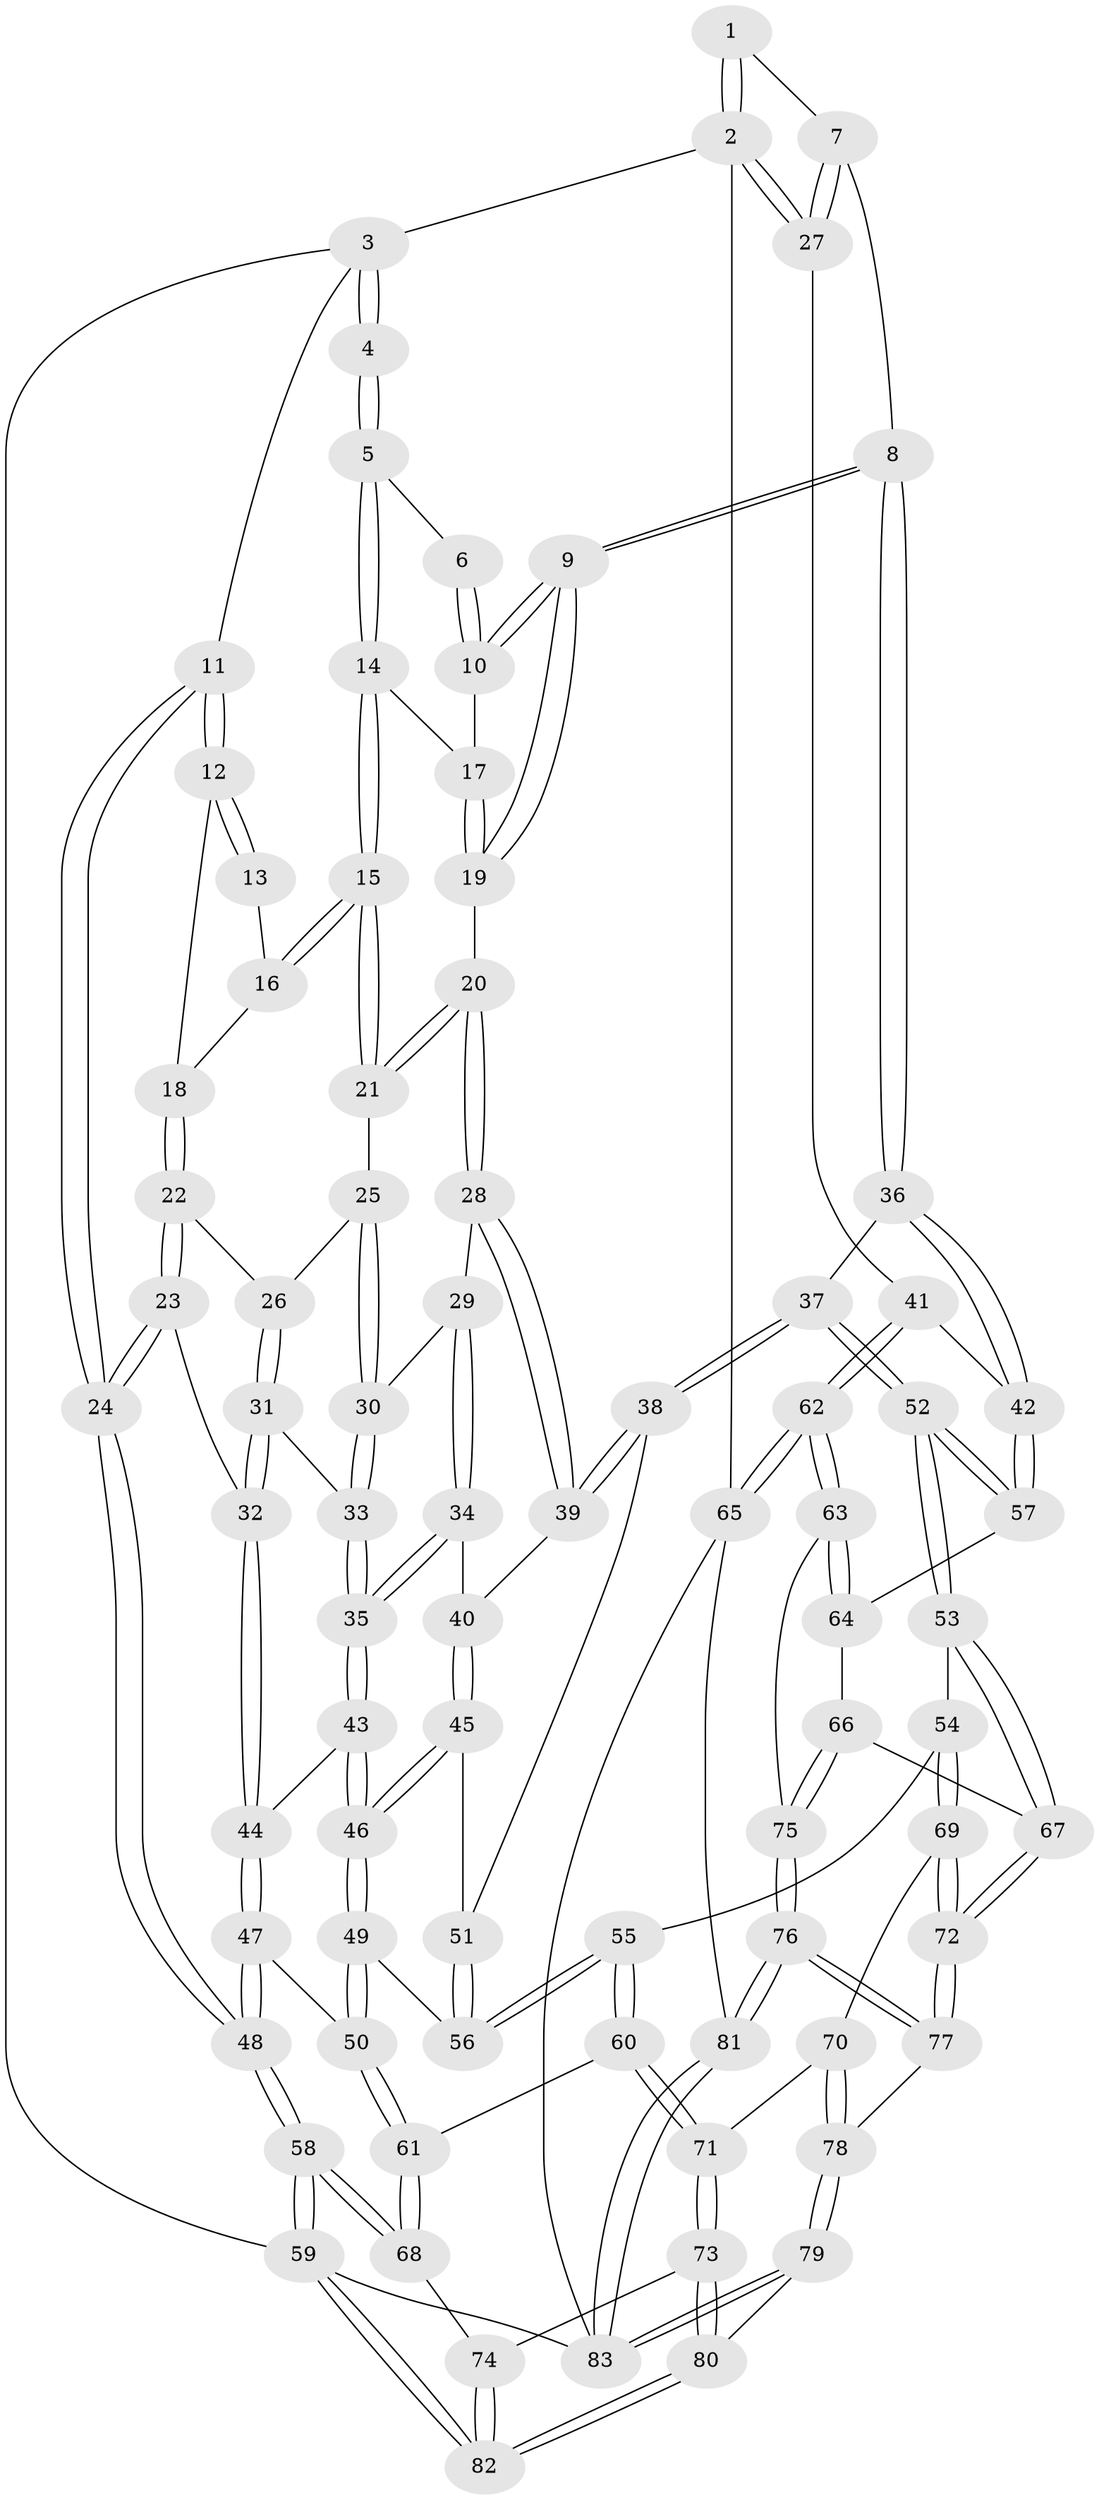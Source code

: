 // Generated by graph-tools (version 1.1) at 2025/11/02/27/25 16:11:54]
// undirected, 83 vertices, 204 edges
graph export_dot {
graph [start="1"]
  node [color=gray90,style=filled];
  1 [pos="+0.7147624256746881+0"];
  2 [pos="+1+0"];
  3 [pos="+0+0"];
  4 [pos="+0.18110023657371488+0"];
  5 [pos="+0.34084588585893977+0"];
  6 [pos="+0.4748543275823485+0"];
  7 [pos="+0.6879756973648651+0.10095843804462125"];
  8 [pos="+0.642266132928796+0.1889853902058991"];
  9 [pos="+0.6359811843425079+0.18788117559201392"];
  10 [pos="+0.5410447737285883+0.0502296425874448"];
  11 [pos="+0+0"];
  12 [pos="+0.09799078585514498+0.08996894793440681"];
  13 [pos="+0.15097188025109964+0"];
  14 [pos="+0.3389936339597487+0"];
  15 [pos="+0.2816602016966221+0.11108262964279013"];
  16 [pos="+0.19404028052256675+0.05118004148608944"];
  17 [pos="+0.4232832596902081+0.06500219246411067"];
  18 [pos="+0.10005016928320279+0.09756098448063871"];
  19 [pos="+0.47061889329463635+0.22785843965999406"];
  20 [pos="+0.46661936065920273+0.2303234341935618"];
  21 [pos="+0.2797623479786188+0.12171701128490986"];
  22 [pos="+0.10243702059664718+0.12129356036059037"];
  23 [pos="+0+0.2666974529997073"];
  24 [pos="+0+0.2875766399937125"];
  25 [pos="+0.2730026394202689+0.12844044085591796"];
  26 [pos="+0.22885611491749397+0.14856651430284745"];
  27 [pos="+1+0"];
  28 [pos="+0.46489116810383296+0.23321570101977188"];
  29 [pos="+0.30549192775709905+0.2659843569500954"];
  30 [pos="+0.2861750891245935+0.21022590946166822"];
  31 [pos="+0.16771919813927613+0.2999002621557398"];
  32 [pos="+0+0.26674596884282015"];
  33 [pos="+0.18632192870280898+0.3161300490560417"];
  34 [pos="+0.2597459991974536+0.3382530336452553"];
  35 [pos="+0.2068341505571838+0.33679912644665005"];
  36 [pos="+0.7223640616040345+0.28520568608807506"];
  37 [pos="+0.45694889952758405+0.4253815302792609"];
  38 [pos="+0.4269617942321024+0.39684493492251294"];
  39 [pos="+0.4230874615095719+0.3856068620701166"];
  40 [pos="+0.28172703257017867+0.3520746644806707"];
  41 [pos="+1+0.33283188834061317"];
  42 [pos="+0.7697552188684127+0.32768354392055216"];
  43 [pos="+0.18616885794329205+0.41272359525484165"];
  44 [pos="+0.10336216135386815+0.44572236861497455"];
  45 [pos="+0.2853110449786554+0.4782961508908414"];
  46 [pos="+0.2362701785417324+0.5306273540441588"];
  47 [pos="+0.060506363735402934+0.5501735678200456"];
  48 [pos="+0+0.6346395643336826"];
  49 [pos="+0.23584186684924596+0.5336134430076049"];
  50 [pos="+0.2005236205042383+0.5809159275912448"];
  51 [pos="+0.3688333849017801+0.4506292807592774"];
  52 [pos="+0.5383154067095332+0.5575259914787057"];
  53 [pos="+0.5179485043847356+0.5969846080520792"];
  54 [pos="+0.49579141453566405+0.6048459496205235"];
  55 [pos="+0.43362283935018947+0.6208288302924345"];
  56 [pos="+0.35287407020297906+0.5571795569500022"];
  57 [pos="+0.6677586612895068+0.5066951951879641"];
  58 [pos="+0+0.7136590269993599"];
  59 [pos="+0+1"];
  60 [pos="+0.291741630995728+0.7521389830098324"];
  61 [pos="+0.23308312235555903+0.7040081789798343"];
  62 [pos="+1+0.6798086082277034"];
  63 [pos="+1+0.6978617656191999"];
  64 [pos="+0.704844600529081+0.5545921212921663"];
  65 [pos="+1+0.7481199229908897"];
  66 [pos="+0.7268708113838588+0.7836869525618736"];
  67 [pos="+0.5915618833700047+0.751761481825154"];
  68 [pos="+0+0.7659577064787215"];
  69 [pos="+0.4353971185714759+0.823854184213927"];
  70 [pos="+0.34002069083511766+0.8096789741547091"];
  71 [pos="+0.30036738950144737+0.7919256517058456"];
  72 [pos="+0.5093505981183309+0.8468744318480569"];
  73 [pos="+0.2890773760046148+0.8103506485526255"];
  74 [pos="+0.14928820807452015+0.9016997577692374"];
  75 [pos="+0.7677334190385993+0.8106777482920415"];
  76 [pos="+0.7292222194579085+1"];
  77 [pos="+0.5189328555831811+0.8997310805801012"];
  78 [pos="+0.4322163788333431+1"];
  79 [pos="+0.37271033117847574+1"];
  80 [pos="+0.31511519088580414+1"];
  81 [pos="+0.7475868407145249+1"];
  82 [pos="+0.10559058463069976+1"];
  83 [pos="+0.7463688139995265+1"];
  1 -- 2;
  1 -- 2;
  1 -- 7;
  2 -- 3;
  2 -- 27;
  2 -- 27;
  2 -- 65;
  3 -- 4;
  3 -- 4;
  3 -- 11;
  3 -- 59;
  4 -- 5;
  4 -- 5;
  5 -- 6;
  5 -- 14;
  5 -- 14;
  6 -- 10;
  6 -- 10;
  7 -- 8;
  7 -- 27;
  7 -- 27;
  8 -- 9;
  8 -- 9;
  8 -- 36;
  8 -- 36;
  9 -- 10;
  9 -- 10;
  9 -- 19;
  9 -- 19;
  10 -- 17;
  11 -- 12;
  11 -- 12;
  11 -- 24;
  11 -- 24;
  12 -- 13;
  12 -- 13;
  12 -- 18;
  13 -- 16;
  14 -- 15;
  14 -- 15;
  14 -- 17;
  15 -- 16;
  15 -- 16;
  15 -- 21;
  15 -- 21;
  16 -- 18;
  17 -- 19;
  17 -- 19;
  18 -- 22;
  18 -- 22;
  19 -- 20;
  20 -- 21;
  20 -- 21;
  20 -- 28;
  20 -- 28;
  21 -- 25;
  22 -- 23;
  22 -- 23;
  22 -- 26;
  23 -- 24;
  23 -- 24;
  23 -- 32;
  24 -- 48;
  24 -- 48;
  25 -- 26;
  25 -- 30;
  25 -- 30;
  26 -- 31;
  26 -- 31;
  27 -- 41;
  28 -- 29;
  28 -- 39;
  28 -- 39;
  29 -- 30;
  29 -- 34;
  29 -- 34;
  30 -- 33;
  30 -- 33;
  31 -- 32;
  31 -- 32;
  31 -- 33;
  32 -- 44;
  32 -- 44;
  33 -- 35;
  33 -- 35;
  34 -- 35;
  34 -- 35;
  34 -- 40;
  35 -- 43;
  35 -- 43;
  36 -- 37;
  36 -- 42;
  36 -- 42;
  37 -- 38;
  37 -- 38;
  37 -- 52;
  37 -- 52;
  38 -- 39;
  38 -- 39;
  38 -- 51;
  39 -- 40;
  40 -- 45;
  40 -- 45;
  41 -- 42;
  41 -- 62;
  41 -- 62;
  42 -- 57;
  42 -- 57;
  43 -- 44;
  43 -- 46;
  43 -- 46;
  44 -- 47;
  44 -- 47;
  45 -- 46;
  45 -- 46;
  45 -- 51;
  46 -- 49;
  46 -- 49;
  47 -- 48;
  47 -- 48;
  47 -- 50;
  48 -- 58;
  48 -- 58;
  49 -- 50;
  49 -- 50;
  49 -- 56;
  50 -- 61;
  50 -- 61;
  51 -- 56;
  51 -- 56;
  52 -- 53;
  52 -- 53;
  52 -- 57;
  52 -- 57;
  53 -- 54;
  53 -- 67;
  53 -- 67;
  54 -- 55;
  54 -- 69;
  54 -- 69;
  55 -- 56;
  55 -- 56;
  55 -- 60;
  55 -- 60;
  57 -- 64;
  58 -- 59;
  58 -- 59;
  58 -- 68;
  58 -- 68;
  59 -- 82;
  59 -- 82;
  59 -- 83;
  60 -- 61;
  60 -- 71;
  60 -- 71;
  61 -- 68;
  61 -- 68;
  62 -- 63;
  62 -- 63;
  62 -- 65;
  62 -- 65;
  63 -- 64;
  63 -- 64;
  63 -- 75;
  64 -- 66;
  65 -- 81;
  65 -- 83;
  66 -- 67;
  66 -- 75;
  66 -- 75;
  67 -- 72;
  67 -- 72;
  68 -- 74;
  69 -- 70;
  69 -- 72;
  69 -- 72;
  70 -- 71;
  70 -- 78;
  70 -- 78;
  71 -- 73;
  71 -- 73;
  72 -- 77;
  72 -- 77;
  73 -- 74;
  73 -- 80;
  73 -- 80;
  74 -- 82;
  74 -- 82;
  75 -- 76;
  75 -- 76;
  76 -- 77;
  76 -- 77;
  76 -- 81;
  76 -- 81;
  77 -- 78;
  78 -- 79;
  78 -- 79;
  79 -- 80;
  79 -- 83;
  79 -- 83;
  80 -- 82;
  80 -- 82;
  81 -- 83;
  81 -- 83;
}

